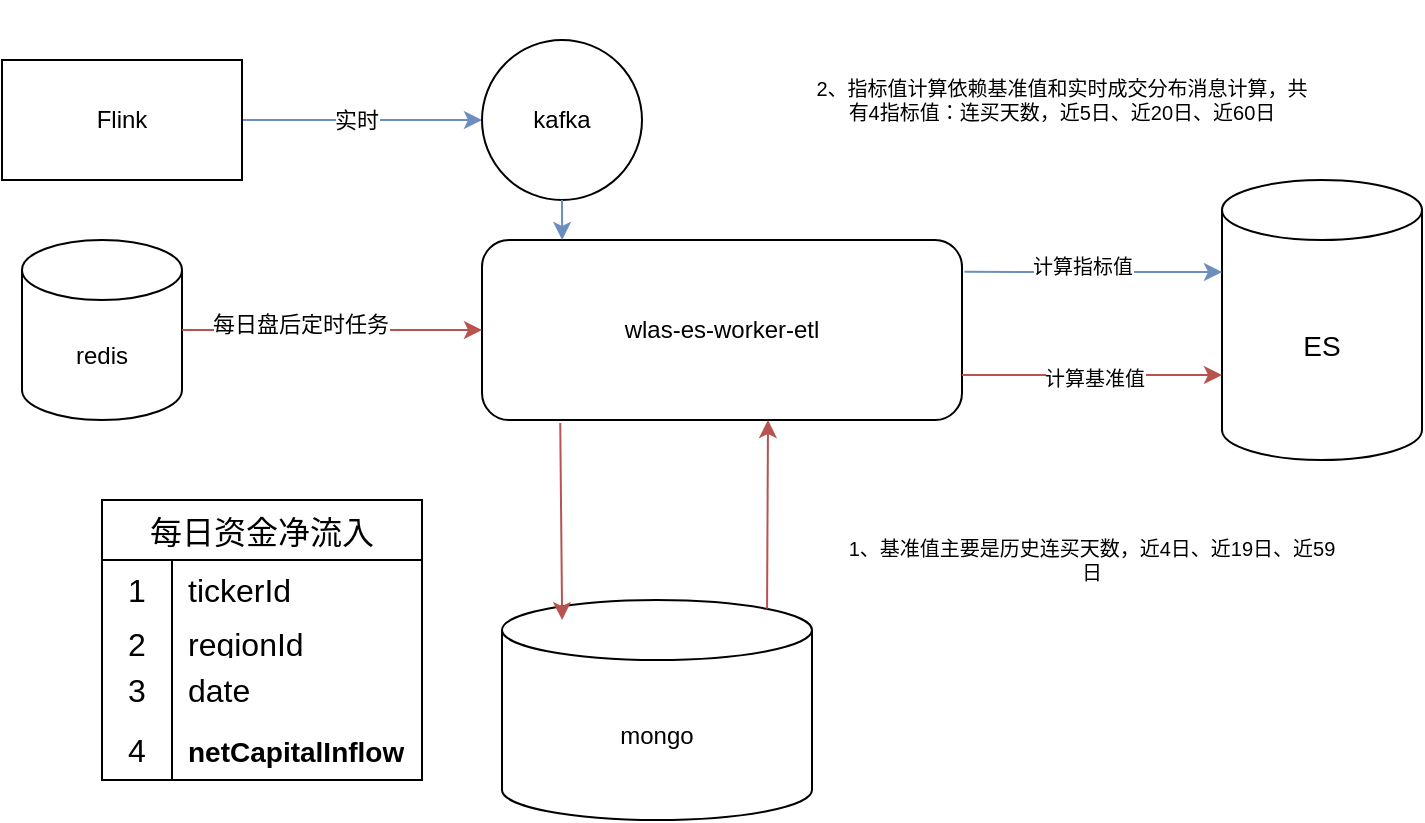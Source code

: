 <mxfile version="20.8.5" type="github" pages="2">
  <diagram id="C5RBs43oDa-KdzZeNtuy" name="Page-1">
    <mxGraphModel dx="830" dy="438" grid="1" gridSize="10" guides="1" tooltips="1" connect="1" arrows="1" fold="1" page="1" pageScale="1" pageWidth="827" pageHeight="1169" math="0" shadow="0">
      <root>
        <mxCell id="WIyWlLk6GJQsqaUBKTNV-0" />
        <mxCell id="WIyWlLk6GJQsqaUBKTNV-1" parent="WIyWlLk6GJQsqaUBKTNV-0" />
        <mxCell id="0sK6oK3GfoSKicFpAwXB-0" value="mongo" style="shape=cylinder3;whiteSpace=wrap;html=1;boundedLbl=1;backgroundOutline=1;size=15;" vertex="1" parent="WIyWlLk6GJQsqaUBKTNV-1">
          <mxGeometry x="250" y="380" width="155" height="110" as="geometry" />
        </mxCell>
        <mxCell id="0sK6oK3GfoSKicFpAwXB-8" value="" style="edgeStyle=orthogonalEdgeStyle;rounded=0;orthogonalLoop=1;jettySize=auto;html=1;fillColor=#dae8fc;strokeColor=#6c8ebf;" edge="1" parent="WIyWlLk6GJQsqaUBKTNV-1" source="0sK6oK3GfoSKicFpAwXB-1" target="0sK6oK3GfoSKicFpAwXB-7">
          <mxGeometry relative="1" as="geometry" />
        </mxCell>
        <mxCell id="0sK6oK3GfoSKicFpAwXB-33" value="实时" style="edgeLabel;html=1;align=center;verticalAlign=middle;resizable=0;points=[];" vertex="1" connectable="0" parent="0sK6oK3GfoSKicFpAwXB-8">
          <mxGeometry x="-0.056" relative="1" as="geometry">
            <mxPoint as="offset" />
          </mxGeometry>
        </mxCell>
        <mxCell id="0sK6oK3GfoSKicFpAwXB-1" value="Flink" style="rounded=0;whiteSpace=wrap;html=1;" vertex="1" parent="WIyWlLk6GJQsqaUBKTNV-1">
          <mxGeometry y="110" width="120" height="60" as="geometry" />
        </mxCell>
        <mxCell id="0sK6oK3GfoSKicFpAwXB-7" value="kafka" style="ellipse;whiteSpace=wrap;html=1;aspect=fixed;" vertex="1" parent="WIyWlLk6GJQsqaUBKTNV-1">
          <mxGeometry x="240" y="100" width="80" height="80" as="geometry" />
        </mxCell>
        <mxCell id="0sK6oK3GfoSKicFpAwXB-9" value="wlas-es-worker-etl" style="rounded=1;whiteSpace=wrap;html=1;" vertex="1" parent="WIyWlLk6GJQsqaUBKTNV-1">
          <mxGeometry x="240" y="200" width="240" height="90" as="geometry" />
        </mxCell>
        <mxCell id="0sK6oK3GfoSKicFpAwXB-23" value="" style="endArrow=classic;html=1;rounded=0;exitX=0.5;exitY=1;exitDx=0;exitDy=0;entryX=0.167;entryY=0;entryDx=0;entryDy=0;entryPerimeter=0;fillColor=#dae8fc;strokeColor=#6c8ebf;" edge="1" parent="WIyWlLk6GJQsqaUBKTNV-1" source="0sK6oK3GfoSKicFpAwXB-7" target="0sK6oK3GfoSKicFpAwXB-9">
          <mxGeometry width="50" height="50" relative="1" as="geometry">
            <mxPoint x="350" y="360" as="sourcePoint" />
            <mxPoint x="400" y="310" as="targetPoint" />
          </mxGeometry>
        </mxCell>
        <mxCell id="0sK6oK3GfoSKicFpAwXB-24" value="" style="endArrow=classic;html=1;rounded=0;exitX=0.163;exitY=1.017;exitDx=0;exitDy=0;exitPerimeter=0;fillColor=#f8cecc;strokeColor=#b85450;entryX=0.194;entryY=0.091;entryDx=0;entryDy=0;entryPerimeter=0;" edge="1" parent="WIyWlLk6GJQsqaUBKTNV-1" source="0sK6oK3GfoSKicFpAwXB-9" target="0sK6oK3GfoSKicFpAwXB-0">
          <mxGeometry width="50" height="50" relative="1" as="geometry">
            <mxPoint x="350" y="360" as="sourcePoint" />
            <mxPoint x="279" y="350" as="targetPoint" />
          </mxGeometry>
        </mxCell>
        <mxCell id="0sK6oK3GfoSKicFpAwXB-26" value="" style="endArrow=classic;html=1;rounded=0;exitX=0.855;exitY=0;exitDx=0;exitDy=4.35;exitPerimeter=0;fillColor=#f8cecc;strokeColor=#b85450;" edge="1" parent="WIyWlLk6GJQsqaUBKTNV-1" source="0sK6oK3GfoSKicFpAwXB-0">
          <mxGeometry width="50" height="50" relative="1" as="geometry">
            <mxPoint x="350" y="360" as="sourcePoint" />
            <mxPoint x="383" y="290" as="targetPoint" />
          </mxGeometry>
        </mxCell>
        <mxCell id="0sK6oK3GfoSKicFpAwXB-30" value="redis" style="shape=cylinder3;whiteSpace=wrap;html=1;boundedLbl=1;backgroundOutline=1;size=15;labelBorderColor=none;" vertex="1" parent="WIyWlLk6GJQsqaUBKTNV-1">
          <mxGeometry x="10" y="200" width="80" height="90" as="geometry" />
        </mxCell>
        <mxCell id="0sK6oK3GfoSKicFpAwXB-31" value="" style="endArrow=classic;html=1;rounded=0;exitX=1;exitY=0.5;exitDx=0;exitDy=0;exitPerimeter=0;entryX=0;entryY=0.5;entryDx=0;entryDy=0;fillColor=#f8cecc;strokeColor=#b85450;" edge="1" parent="WIyWlLk6GJQsqaUBKTNV-1" source="0sK6oK3GfoSKicFpAwXB-30" target="0sK6oK3GfoSKicFpAwXB-9">
          <mxGeometry width="50" height="50" relative="1" as="geometry">
            <mxPoint x="170" y="300" as="sourcePoint" />
            <mxPoint x="220" y="250" as="targetPoint" />
          </mxGeometry>
        </mxCell>
        <mxCell id="0sK6oK3GfoSKicFpAwXB-32" value="每日盘后定时任务" style="edgeLabel;html=1;align=center;verticalAlign=middle;resizable=0;points=[];" vertex="1" connectable="0" parent="0sK6oK3GfoSKicFpAwXB-31">
          <mxGeometry x="-0.213" y="3" relative="1" as="geometry">
            <mxPoint as="offset" />
          </mxGeometry>
        </mxCell>
        <mxCell id="0sK6oK3GfoSKicFpAwXB-110" value="每日资金净流入" style="shape=table;startSize=30;container=1;collapsible=0;childLayout=tableLayout;fixedRows=1;rowLines=0;fontStyle=0;strokeColor=default;fontSize=16;labelBorderColor=none;" vertex="1" parent="WIyWlLk6GJQsqaUBKTNV-1">
          <mxGeometry x="50" y="330" width="160" height="140" as="geometry" />
        </mxCell>
        <mxCell id="0sK6oK3GfoSKicFpAwXB-111" value="" style="shape=tableRow;horizontal=0;startSize=0;swimlaneHead=0;swimlaneBody=0;top=0;left=0;bottom=0;right=0;collapsible=0;dropTarget=0;fillColor=none;points=[[0,0.5],[1,0.5]];portConstraint=eastwest;strokeColor=inherit;fontSize=16;labelBorderColor=none;" vertex="1" parent="0sK6oK3GfoSKicFpAwXB-110">
          <mxGeometry y="30" width="160" height="30" as="geometry" />
        </mxCell>
        <mxCell id="0sK6oK3GfoSKicFpAwXB-112" value="1" style="shape=partialRectangle;html=1;whiteSpace=wrap;connectable=0;fillColor=none;top=0;left=0;bottom=0;right=0;overflow=hidden;pointerEvents=1;strokeColor=inherit;fontSize=16;labelBorderColor=none;" vertex="1" parent="0sK6oK3GfoSKicFpAwXB-111">
          <mxGeometry width="35" height="30" as="geometry">
            <mxRectangle width="35" height="30" as="alternateBounds" />
          </mxGeometry>
        </mxCell>
        <mxCell id="0sK6oK3GfoSKicFpAwXB-113" value="tickerId" style="shape=partialRectangle;html=1;whiteSpace=wrap;connectable=0;fillColor=none;top=0;left=0;bottom=0;right=0;align=left;spacingLeft=6;overflow=hidden;strokeColor=inherit;fontSize=16;labelBorderColor=none;" vertex="1" parent="0sK6oK3GfoSKicFpAwXB-111">
          <mxGeometry x="35" width="125" height="30" as="geometry">
            <mxRectangle width="125" height="30" as="alternateBounds" />
          </mxGeometry>
        </mxCell>
        <mxCell id="0sK6oK3GfoSKicFpAwXB-114" value="" style="shape=tableRow;horizontal=0;startSize=0;swimlaneHead=0;swimlaneBody=0;top=0;left=0;bottom=0;right=0;collapsible=0;dropTarget=0;fillColor=none;points=[[0,0.5],[1,0.5]];portConstraint=eastwest;strokeColor=inherit;fontSize=16;labelBorderColor=none;" vertex="1" parent="0sK6oK3GfoSKicFpAwXB-110">
          <mxGeometry y="60" width="160" height="20" as="geometry" />
        </mxCell>
        <mxCell id="0sK6oK3GfoSKicFpAwXB-115" value="2" style="shape=partialRectangle;html=1;whiteSpace=wrap;connectable=0;fillColor=none;top=0;left=0;bottom=0;right=0;overflow=hidden;strokeColor=inherit;fontSize=16;labelBorderColor=none;" vertex="1" parent="0sK6oK3GfoSKicFpAwXB-114">
          <mxGeometry width="35" height="20" as="geometry">
            <mxRectangle width="35" height="20" as="alternateBounds" />
          </mxGeometry>
        </mxCell>
        <mxCell id="0sK6oK3GfoSKicFpAwXB-116" value="regionId" style="shape=partialRectangle;html=1;whiteSpace=wrap;connectable=0;fillColor=none;top=0;left=0;bottom=0;right=0;align=left;spacingLeft=6;overflow=hidden;strokeColor=inherit;fontSize=16;labelBorderColor=none;" vertex="1" parent="0sK6oK3GfoSKicFpAwXB-114">
          <mxGeometry x="35" width="125" height="20" as="geometry">
            <mxRectangle width="125" height="20" as="alternateBounds" />
          </mxGeometry>
        </mxCell>
        <mxCell id="0sK6oK3GfoSKicFpAwXB-117" value="" style="shape=tableRow;horizontal=0;startSize=0;swimlaneHead=0;swimlaneBody=0;top=0;left=0;bottom=0;right=0;collapsible=0;dropTarget=0;fillColor=none;points=[[0,0.5],[1,0.5]];portConstraint=eastwest;strokeColor=inherit;fontSize=16;labelBorderColor=none;" vertex="1" parent="0sK6oK3GfoSKicFpAwXB-110">
          <mxGeometry y="80" width="160" height="30" as="geometry" />
        </mxCell>
        <mxCell id="0sK6oK3GfoSKicFpAwXB-118" value="3" style="shape=partialRectangle;html=1;whiteSpace=wrap;connectable=0;fillColor=none;top=0;left=0;bottom=0;right=0;overflow=hidden;strokeColor=inherit;fontSize=16;labelBorderColor=none;" vertex="1" parent="0sK6oK3GfoSKicFpAwXB-117">
          <mxGeometry width="35" height="30" as="geometry">
            <mxRectangle width="35" height="30" as="alternateBounds" />
          </mxGeometry>
        </mxCell>
        <mxCell id="0sK6oK3GfoSKicFpAwXB-119" value="date" style="shape=partialRectangle;html=1;whiteSpace=wrap;connectable=0;fillColor=none;top=0;left=0;bottom=0;right=0;align=left;spacingLeft=6;overflow=hidden;strokeColor=inherit;fontSize=16;labelBorderColor=none;" vertex="1" parent="0sK6oK3GfoSKicFpAwXB-117">
          <mxGeometry x="35" width="125" height="30" as="geometry">
            <mxRectangle width="125" height="30" as="alternateBounds" />
          </mxGeometry>
        </mxCell>
        <mxCell id="0sK6oK3GfoSKicFpAwXB-120" style="shape=tableRow;horizontal=0;startSize=0;swimlaneHead=0;swimlaneBody=0;top=0;left=0;bottom=0;right=0;collapsible=0;dropTarget=0;fillColor=none;points=[[0,0.5],[1,0.5]];portConstraint=eastwest;strokeColor=inherit;fontSize=16;labelBorderColor=none;" vertex="1" parent="0sK6oK3GfoSKicFpAwXB-110">
          <mxGeometry y="110" width="160" height="30" as="geometry" />
        </mxCell>
        <mxCell id="0sK6oK3GfoSKicFpAwXB-121" value="4" style="shape=partialRectangle;html=1;whiteSpace=wrap;connectable=0;fillColor=none;top=0;left=0;bottom=0;right=0;overflow=hidden;strokeColor=inherit;fontSize=16;labelBorderColor=none;" vertex="1" parent="0sK6oK3GfoSKicFpAwXB-120">
          <mxGeometry width="35" height="30" as="geometry">
            <mxRectangle width="35" height="30" as="alternateBounds" />
          </mxGeometry>
        </mxCell>
        <mxCell id="0sK6oK3GfoSKicFpAwXB-122" value="&lt;font style=&quot;font-size: 14px;&quot;&gt;&lt;b style=&quot;&quot;&gt;netCapitalInflow&lt;/b&gt;&lt;/font&gt;" style="shape=partialRectangle;html=1;whiteSpace=wrap;connectable=0;fillColor=none;top=0;left=0;bottom=0;right=0;align=left;spacingLeft=6;overflow=hidden;strokeColor=inherit;fontSize=16;labelBorderColor=none;" vertex="1" parent="0sK6oK3GfoSKicFpAwXB-120">
          <mxGeometry x="35" width="125" height="30" as="geometry">
            <mxRectangle width="125" height="30" as="alternateBounds" />
          </mxGeometry>
        </mxCell>
        <mxCell id="0sK6oK3GfoSKicFpAwXB-123" value="ES" style="shape=cylinder3;whiteSpace=wrap;html=1;boundedLbl=1;backgroundOutline=1;size=15;labelBorderColor=none;fontSize=14;" vertex="1" parent="WIyWlLk6GJQsqaUBKTNV-1">
          <mxGeometry x="610" y="170" width="100" height="140" as="geometry" />
        </mxCell>
        <mxCell id="0sK6oK3GfoSKicFpAwXB-124" value="&lt;div style=&quot;margin: 0px; padding: 0px 1em 0px 0em; border-radius: 0px; background: none rgb(255, 255, 255); border: 0px; inset: auto; float: none; height: auto; line-height: 20px; outline: 0px; overflow: visible; position: static; text-align: left; vertical-align: baseline; width: auto; box-sizing: content-box; font-family: Consolas, &amp;quot;Bitstream Vera Sans Mono&amp;quot;, &amp;quot;Courier New&amp;quot;, Courier, monospace; min-height: inherit; color: rgb(51, 51, 51);&quot; data-bidi-marker=&quot;true&quot; class=&quot;line number2 index1 alt1&quot;&gt;&lt;div style=&quot;margin: 0px; padding: 0px 1em 0px 0em; border-radius: 0px; background-image: none; background-position: initial; background-size: initial; background-repeat: initial; background-attachment: initial; background-origin: initial; background-clip: initial; border: 0px; inset: auto; float: none; height: auto; line-height: 20px; outline: 0px; overflow: visible; position: static; vertical-align: baseline; width: auto; box-sizing: content-box; min-height: inherit;&quot; data-bidi-marker=&quot;true&quot; class=&quot;line number2 index1 alt1&quot;&gt;&lt;br&gt;&lt;/div&gt;&lt;/div&gt;" style="text;html=1;align=center;verticalAlign=middle;resizable=0;points=[];autosize=1;strokeColor=none;fillColor=none;fontSize=14;" vertex="1" parent="WIyWlLk6GJQsqaUBKTNV-1">
          <mxGeometry x="635" y="440" width="50" height="30" as="geometry" />
        </mxCell>
        <mxCell id="0sK6oK3GfoSKicFpAwXB-125" value="" style="endArrow=classic;html=1;rounded=0;fontSize=10;entryX=0;entryY=0;entryDx=0;entryDy=97.5;entryPerimeter=0;exitX=1;exitY=0.75;exitDx=0;exitDy=0;fillColor=#f8cecc;strokeColor=#b85450;" edge="1" parent="WIyWlLk6GJQsqaUBKTNV-1" source="0sK6oK3GfoSKicFpAwXB-9" target="0sK6oK3GfoSKicFpAwXB-123">
          <mxGeometry width="50" height="50" relative="1" as="geometry">
            <mxPoint x="470" y="290" as="sourcePoint" />
            <mxPoint x="520" y="240" as="targetPoint" />
          </mxGeometry>
        </mxCell>
        <mxCell id="0sK6oK3GfoSKicFpAwXB-126" value="计算基准值" style="edgeLabel;html=1;align=center;verticalAlign=middle;resizable=0;points=[];fontSize=10;" vertex="1" connectable="0" parent="0sK6oK3GfoSKicFpAwXB-125">
          <mxGeometry x="0.031" y="-1" relative="1" as="geometry">
            <mxPoint x="-1" as="offset" />
          </mxGeometry>
        </mxCell>
        <mxCell id="0sK6oK3GfoSKicFpAwXB-127" value="1、基准值主要是历史连买天数，近4日、近19日、近59日" style="text;html=1;strokeColor=none;fillColor=none;align=center;verticalAlign=middle;whiteSpace=wrap;rounded=0;labelBorderColor=none;fontSize=10;" vertex="1" parent="WIyWlLk6GJQsqaUBKTNV-1">
          <mxGeometry x="420" y="310" width="250" height="100" as="geometry" />
        </mxCell>
        <mxCell id="0sK6oK3GfoSKicFpAwXB-128" value="" style="endArrow=classic;html=1;rounded=0;fontSize=10;exitX=1.005;exitY=0.177;exitDx=0;exitDy=0;exitPerimeter=0;fillColor=#dae8fc;strokeColor=#6c8ebf;" edge="1" parent="WIyWlLk6GJQsqaUBKTNV-1" source="0sK6oK3GfoSKicFpAwXB-9">
          <mxGeometry width="50" height="50" relative="1" as="geometry">
            <mxPoint x="500" y="210" as="sourcePoint" />
            <mxPoint x="610" y="216" as="targetPoint" />
          </mxGeometry>
        </mxCell>
        <mxCell id="0sK6oK3GfoSKicFpAwXB-129" value="计算指标值" style="edgeLabel;html=1;align=center;verticalAlign=middle;resizable=0;points=[];fontSize=10;" vertex="1" connectable="0" parent="0sK6oK3GfoSKicFpAwXB-128">
          <mxGeometry x="-0.458" y="3" relative="1" as="geometry">
            <mxPoint x="24" as="offset" />
          </mxGeometry>
        </mxCell>
        <mxCell id="0sK6oK3GfoSKicFpAwXB-130" value="2、指标值计算依赖基准值和实时成交分布消息计算，共有4指标值：连买天数，近5日、近20日、近60日" style="text;html=1;strokeColor=none;fillColor=none;align=center;verticalAlign=middle;whiteSpace=wrap;rounded=0;labelBorderColor=none;fontSize=10;" vertex="1" parent="WIyWlLk6GJQsqaUBKTNV-1">
          <mxGeometry x="405" y="80" width="250" height="100" as="geometry" />
        </mxCell>
      </root>
    </mxGraphModel>
  </diagram>
  <diagram id="wjvMj9Nch7RKc-PUQ0W6" name="第 2 页">
    <mxGraphModel dx="728" dy="377" grid="1" gridSize="10" guides="1" tooltips="1" connect="1" arrows="1" fold="1" page="1" pageScale="1" pageWidth="827" pageHeight="1169" math="0" shadow="0">
      <root>
        <mxCell id="0" />
        <mxCell id="1" parent="0" />
        <mxCell id="RfKFc-p_H9gRxyAXx0Jz-1" value="" style="rounded=0;whiteSpace=wrap;html=1;" vertex="1" parent="1">
          <mxGeometry x="39" y="170" width="750" height="420" as="geometry" />
        </mxCell>
        <mxCell id="RfKFc-p_H9gRxyAXx0Jz-2" value="" style="rounded=1;whiteSpace=wrap;html=1;" vertex="1" parent="1">
          <mxGeometry x="99" y="230" width="470" height="190" as="geometry" />
        </mxCell>
        <mxCell id="RfKFc-p_H9gRxyAXx0Jz-3" value="" style="rounded=1;whiteSpace=wrap;html=1;" vertex="1" parent="1">
          <mxGeometry x="629" y="245" width="140" height="100" as="geometry" />
        </mxCell>
        <mxCell id="RfKFc-p_H9gRxyAXx0Jz-4" value="&lt;font style=&quot;font-size: 24px&quot;&gt;&lt;b&gt;office平台&lt;/b&gt;&lt;/font&gt;" style="text;html=1;strokeColor=none;fillColor=none;align=center;verticalAlign=middle;whiteSpace=wrap;rounded=0;" vertex="1" parent="1">
          <mxGeometry x="49" y="560" width="116" height="30" as="geometry" />
        </mxCell>
        <mxCell id="RfKFc-p_H9gRxyAXx0Jz-5" value="&lt;font style=&quot;font-size: 18px&quot;&gt;DC数据平台&lt;/font&gt;&amp;nbsp;" style="text;html=1;strokeColor=none;fillColor=none;align=center;verticalAlign=middle;whiteSpace=wrap;rounded=0;fontFamily=Helvetica;fontSize=24;" vertex="1" parent="1">
          <mxGeometry x="91.5" y="380" width="155" height="30" as="geometry" />
        </mxCell>
        <mxCell id="RfKFc-p_H9gRxyAXx0Jz-6" value="&lt;font style=&quot;font-size: 14px&quot;&gt;quotes-opration-alert&lt;/font&gt;" style="text;html=1;strokeColor=none;fillColor=none;align=center;verticalAlign=middle;whiteSpace=wrap;rounded=0;fontFamily=Helvetica;fontSize=18;" vertex="1" parent="1">
          <mxGeometry x="629" y="290" width="140" height="30" as="geometry" />
        </mxCell>
        <mxCell id="RfKFc-p_H9gRxyAXx0Jz-7" value="" style="edgeStyle=orthogonalEdgeStyle;rounded=0;orthogonalLoop=1;jettySize=auto;html=1;fontFamily=Helvetica;fontSize=18;" edge="1" parent="1" source="RfKFc-p_H9gRxyAXx0Jz-9" target="RfKFc-p_H9gRxyAXx0Jz-15">
          <mxGeometry relative="1" as="geometry" />
        </mxCell>
        <mxCell id="RfKFc-p_H9gRxyAXx0Jz-8" value="&lt;font style=&quot;font-size: 12px&quot;&gt;trigger&lt;/font&gt;" style="edgeLabel;html=1;align=center;verticalAlign=middle;resizable=0;points=[];fontSize=18;fontFamily=Helvetica;" vertex="1" connectable="0" parent="RfKFc-p_H9gRxyAXx0Jz-7">
          <mxGeometry x="-0.08" relative="1" as="geometry">
            <mxPoint as="offset" />
          </mxGeometry>
        </mxCell>
        <mxCell id="RfKFc-p_H9gRxyAXx0Jz-9" value="调度中心" style="rounded=1;whiteSpace=wrap;html=1;fontFamily=Helvetica;fontSize=18;" vertex="1" parent="1">
          <mxGeometry x="119" y="270" width="100" height="50" as="geometry" />
        </mxCell>
        <mxCell id="RfKFc-p_H9gRxyAXx0Jz-10" value="Hive" style="shape=cylinder3;whiteSpace=wrap;html=1;boundedLbl=1;backgroundOutline=1;size=15;fontFamily=Helvetica;fontSize=18;" vertex="1" parent="1">
          <mxGeometry x="270" y="460" width="86" height="90" as="geometry" />
        </mxCell>
        <mxCell id="RfKFc-p_H9gRxyAXx0Jz-11" style="edgeStyle=orthogonalEdgeStyle;rounded=0;orthogonalLoop=1;jettySize=auto;html=1;exitX=0.25;exitY=1;exitDx=0;exitDy=0;fontFamily=Helvetica;fontSize=12;entryX=0.5;entryY=0;entryDx=0;entryDy=0;entryPerimeter=0;" edge="1" parent="1" source="RfKFc-p_H9gRxyAXx0Jz-15" target="RfKFc-p_H9gRxyAXx0Jz-10">
          <mxGeometry relative="1" as="geometry" />
        </mxCell>
        <mxCell id="RfKFc-p_H9gRxyAXx0Jz-12" value="查询用户集" style="edgeLabel;html=1;align=center;verticalAlign=middle;resizable=0;points=[];fontSize=12;fontFamily=Helvetica;" vertex="1" connectable="0" parent="RfKFc-p_H9gRxyAXx0Jz-11">
          <mxGeometry x="0.017" y="-2" relative="1" as="geometry">
            <mxPoint as="offset" />
          </mxGeometry>
        </mxCell>
        <mxCell id="RfKFc-p_H9gRxyAXx0Jz-13" value="" style="edgeStyle=orthogonalEdgeStyle;rounded=0;orthogonalLoop=1;jettySize=auto;html=1;fontFamily=Helvetica;fontSize=12;" edge="1" parent="1" source="RfKFc-p_H9gRxyAXx0Jz-15" target="RfKFc-p_H9gRxyAXx0Jz-21">
          <mxGeometry relative="1" as="geometry" />
        </mxCell>
        <mxCell id="RfKFc-p_H9gRxyAXx0Jz-14" value="父子triiger" style="edgeLabel;html=1;align=center;verticalAlign=middle;resizable=0;points=[];fontSize=12;fontFamily=Helvetica;" vertex="1" connectable="0" parent="RfKFc-p_H9gRxyAXx0Jz-13">
          <mxGeometry x="-0.12" y="3" relative="1" as="geometry">
            <mxPoint as="offset" />
          </mxGeometry>
        </mxCell>
        <mxCell id="RfKFc-p_H9gRxyAXx0Jz-15" value="query任务" style="rounded=1;whiteSpace=wrap;html=1;fontFamily=Helvetica;fontSize=18;" vertex="1" parent="1">
          <mxGeometry x="289" y="270" width="100" height="50" as="geometry" />
        </mxCell>
        <mxCell id="RfKFc-p_H9gRxyAXx0Jz-16" value="MySQL" style="shape=cylinder3;whiteSpace=wrap;html=1;boundedLbl=1;backgroundOutline=1;size=15;fontFamily=Helvetica;fontSize=18;" vertex="1" parent="1">
          <mxGeometry x="439" y="460" width="120" height="90" as="geometry" />
        </mxCell>
        <mxCell id="RfKFc-p_H9gRxyAXx0Jz-17" value="" style="endArrow=classic;html=1;rounded=0;fontFamily=Helvetica;fontSize=12;entryX=0.145;entryY=0;entryDx=0;entryDy=4.35;entryPerimeter=0;exitX=0.89;exitY=0.98;exitDx=0;exitDy=0;exitPerimeter=0;" edge="1" parent="1" source="RfKFc-p_H9gRxyAXx0Jz-15" target="RfKFc-p_H9gRxyAXx0Jz-16">
          <mxGeometry width="50" height="50" relative="1" as="geometry">
            <mxPoint x="389" y="430" as="sourcePoint" />
            <mxPoint x="439" y="380" as="targetPoint" />
          </mxGeometry>
        </mxCell>
        <mxCell id="RfKFc-p_H9gRxyAXx0Jz-18" value="存储用户" style="edgeLabel;html=1;align=center;verticalAlign=middle;resizable=0;points=[];fontSize=12;fontFamily=Helvetica;" vertex="1" connectable="0" parent="RfKFc-p_H9gRxyAXx0Jz-17">
          <mxGeometry x="-0.149" relative="1" as="geometry">
            <mxPoint as="offset" />
          </mxGeometry>
        </mxCell>
        <mxCell id="RfKFc-p_H9gRxyAXx0Jz-19" value="" style="edgeStyle=orthogonalEdgeStyle;rounded=0;orthogonalLoop=1;jettySize=auto;html=1;fontFamily=Helvetica;fontSize=12;entryX=0;entryY=0.5;entryDx=0;entryDy=0;" edge="1" parent="1" source="RfKFc-p_H9gRxyAXx0Jz-21" target="RfKFc-p_H9gRxyAXx0Jz-3">
          <mxGeometry relative="1" as="geometry" />
        </mxCell>
        <mxCell id="RfKFc-p_H9gRxyAXx0Jz-20" value="&lt;font style=&quot;font-size: 14px&quot;&gt;call&lt;/font&gt;" style="edgeLabel;html=1;align=center;verticalAlign=middle;resizable=0;points=[];fontSize=12;fontFamily=Helvetica;" vertex="1" connectable="0" parent="RfKFc-p_H9gRxyAXx0Jz-19">
          <mxGeometry x="0.343" y="4" relative="1" as="geometry">
            <mxPoint as="offset" />
          </mxGeometry>
        </mxCell>
        <mxCell id="RfKFc-p_H9gRxyAXx0Jz-21" value="通知任务" style="rounded=1;whiteSpace=wrap;html=1;fontFamily=Helvetica;fontSize=18;" vertex="1" parent="1">
          <mxGeometry x="459" y="270" width="100" height="50" as="geometry" />
        </mxCell>
        <mxCell id="RfKFc-p_H9gRxyAXx0Jz-22" value="" style="endArrow=classic;html=1;rounded=0;fontFamily=Helvetica;fontSize=12;entryX=0.5;entryY=1;entryDx=0;entryDy=0;exitX=0.855;exitY=0;exitDx=0;exitDy=4.35;exitPerimeter=0;" edge="1" parent="1" source="RfKFc-p_H9gRxyAXx0Jz-16" target="RfKFc-p_H9gRxyAXx0Jz-3">
          <mxGeometry width="50" height="50" relative="1" as="geometry">
            <mxPoint x="449" y="400" as="sourcePoint" />
            <mxPoint x="499" y="350" as="targetPoint" />
          </mxGeometry>
        </mxCell>
        <mxCell id="RfKFc-p_H9gRxyAXx0Jz-23" value="查询用户集" style="edgeLabel;html=1;align=center;verticalAlign=middle;resizable=0;points=[];fontSize=12;fontFamily=Helvetica;" vertex="1" connectable="0" parent="RfKFc-p_H9gRxyAXx0Jz-22">
          <mxGeometry x="0.198" y="-4" relative="1" as="geometry">
            <mxPoint as="offset" />
          </mxGeometry>
        </mxCell>
        <mxCell id="RfKFc-p_H9gRxyAXx0Jz-24" value="user" style="shape=umlActor;verticalLabelPosition=bottom;verticalAlign=top;html=1;outlineConnect=0;fontFamily=Helvetica;fontSize=14;" vertex="1" parent="1">
          <mxGeometry x="680" y="50" width="30" height="60" as="geometry" />
        </mxCell>
        <mxCell id="RfKFc-p_H9gRxyAXx0Jz-25" value="" style="endArrow=classic;html=1;rounded=0;fontFamily=Helvetica;fontSize=14;exitX=0.5;exitY=0;exitDx=0;exitDy=0;" edge="1" parent="1" source="RfKFc-p_H9gRxyAXx0Jz-3" target="RfKFc-p_H9gRxyAXx0Jz-24">
          <mxGeometry width="50" height="50" relative="1" as="geometry">
            <mxPoint x="670" y="240" as="sourcePoint" />
            <mxPoint x="720" y="190" as="targetPoint" />
          </mxGeometry>
        </mxCell>
        <mxCell id="RfKFc-p_H9gRxyAXx0Jz-26" value="Push &amp;amp; Email" style="edgeLabel;html=1;align=center;verticalAlign=middle;resizable=0;points=[];fontSize=14;fontFamily=Helvetica;" vertex="1" connectable="0" parent="RfKFc-p_H9gRxyAXx0Jz-25">
          <mxGeometry x="-0.311" y="1" relative="1" as="geometry">
            <mxPoint as="offset" />
          </mxGeometry>
        </mxCell>
      </root>
    </mxGraphModel>
  </diagram>
</mxfile>
